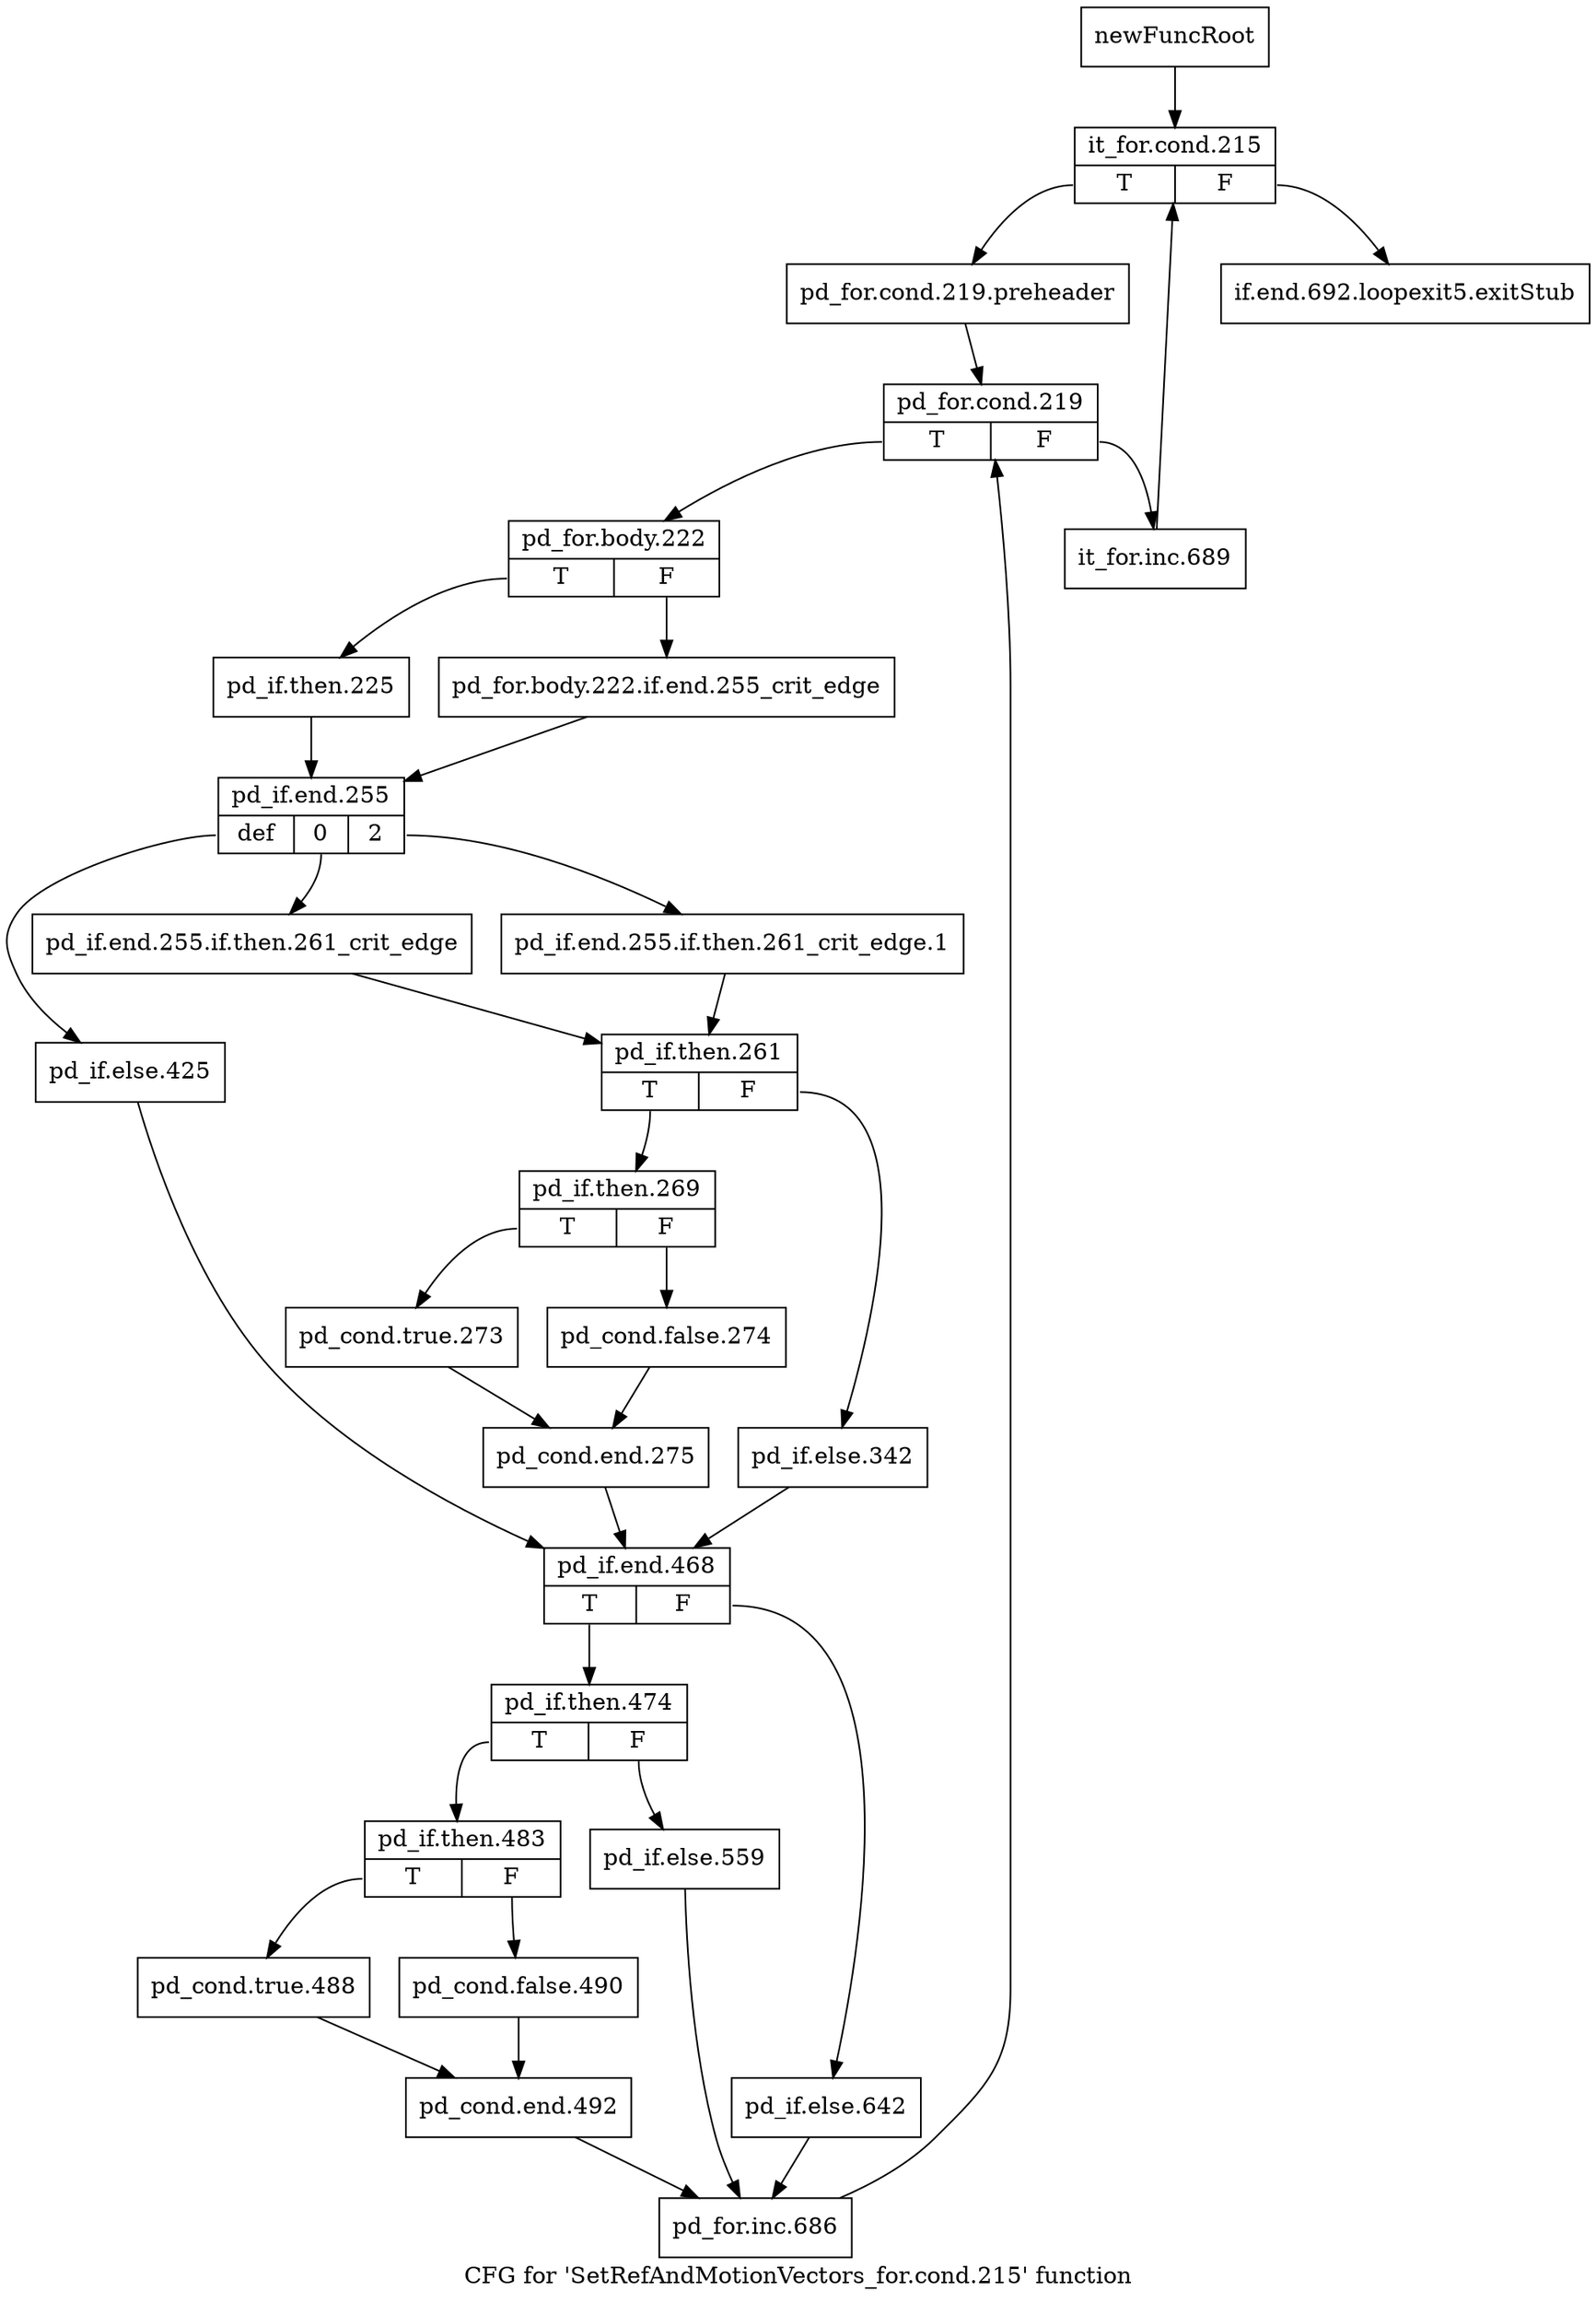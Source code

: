 digraph "CFG for 'SetRefAndMotionVectors_for.cond.215' function" {
	label="CFG for 'SetRefAndMotionVectors_for.cond.215' function";

	Node0x2c697a0 [shape=record,label="{newFuncRoot}"];
	Node0x2c697a0 -> Node0x2c69840;
	Node0x2c697f0 [shape=record,label="{if.end.692.loopexit5.exitStub}"];
	Node0x2c69840 [shape=record,label="{it_for.cond.215|{<s0>T|<s1>F}}"];
	Node0x2c69840:s0 -> Node0x2c69890;
	Node0x2c69840:s1 -> Node0x2c697f0;
	Node0x2c69890 [shape=record,label="{pd_for.cond.219.preheader}"];
	Node0x2c69890 -> Node0x2c698e0;
	Node0x2c698e0 [shape=record,label="{pd_for.cond.219|{<s0>T|<s1>F}}"];
	Node0x2c698e0:s0 -> Node0x2c69980;
	Node0x2c698e0:s1 -> Node0x2c69930;
	Node0x2c69930 [shape=record,label="{it_for.inc.689}"];
	Node0x2c69930 -> Node0x2c69840;
	Node0x2c69980 [shape=record,label="{pd_for.body.222|{<s0>T|<s1>F}}"];
	Node0x2c69980:s0 -> Node0x2c6ab10;
	Node0x2c69980:s1 -> Node0x2c6aac0;
	Node0x2c6aac0 [shape=record,label="{pd_for.body.222.if.end.255_crit_edge}"];
	Node0x2c6aac0 -> Node0x2c6ab60;
	Node0x2c6ab10 [shape=record,label="{pd_if.then.225}"];
	Node0x2c6ab10 -> Node0x2c6ab60;
	Node0x2c6ab60 [shape=record,label="{pd_if.end.255|{<s0>def|<s1>0|<s2>2}}"];
	Node0x2c6ab60:s0 -> Node0x2c6ae30;
	Node0x2c6ab60:s1 -> Node0x2c6ac00;
	Node0x2c6ab60:s2 -> Node0x2c6abb0;
	Node0x2c6abb0 [shape=record,label="{pd_if.end.255.if.then.261_crit_edge.1}"];
	Node0x2c6abb0 -> Node0x2c6ac50;
	Node0x2c6ac00 [shape=record,label="{pd_if.end.255.if.then.261_crit_edge}"];
	Node0x2c6ac00 -> Node0x2c6ac50;
	Node0x2c6ac50 [shape=record,label="{pd_if.then.261|{<s0>T|<s1>F}}"];
	Node0x2c6ac50:s0 -> Node0x2c6acf0;
	Node0x2c6ac50:s1 -> Node0x2c6aca0;
	Node0x2c6aca0 [shape=record,label="{pd_if.else.342}"];
	Node0x2c6aca0 -> Node0x2c6ae80;
	Node0x2c6acf0 [shape=record,label="{pd_if.then.269|{<s0>T|<s1>F}}"];
	Node0x2c6acf0:s0 -> Node0x2c6ad90;
	Node0x2c6acf0:s1 -> Node0x2c6ad40;
	Node0x2c6ad40 [shape=record,label="{pd_cond.false.274}"];
	Node0x2c6ad40 -> Node0x2c6ade0;
	Node0x2c6ad90 [shape=record,label="{pd_cond.true.273}"];
	Node0x2c6ad90 -> Node0x2c6ade0;
	Node0x2c6ade0 [shape=record,label="{pd_cond.end.275}"];
	Node0x2c6ade0 -> Node0x2c6ae80;
	Node0x2c6ae30 [shape=record,label="{pd_if.else.425}"];
	Node0x2c6ae30 -> Node0x2c6ae80;
	Node0x2c6ae80 [shape=record,label="{pd_if.end.468|{<s0>T|<s1>F}}"];
	Node0x2c6ae80:s0 -> Node0x2c6af20;
	Node0x2c6ae80:s1 -> Node0x2c6aed0;
	Node0x2c6aed0 [shape=record,label="{pd_if.else.642}"];
	Node0x2c6aed0 -> Node0x2c6b100;
	Node0x2c6af20 [shape=record,label="{pd_if.then.474|{<s0>T|<s1>F}}"];
	Node0x2c6af20:s0 -> Node0x2c6afc0;
	Node0x2c6af20:s1 -> Node0x2c6af70;
	Node0x2c6af70 [shape=record,label="{pd_if.else.559}"];
	Node0x2c6af70 -> Node0x2c6b100;
	Node0x2c6afc0 [shape=record,label="{pd_if.then.483|{<s0>T|<s1>F}}"];
	Node0x2c6afc0:s0 -> Node0x2c6b060;
	Node0x2c6afc0:s1 -> Node0x2c6b010;
	Node0x2c6b010 [shape=record,label="{pd_cond.false.490}"];
	Node0x2c6b010 -> Node0x2c6b0b0;
	Node0x2c6b060 [shape=record,label="{pd_cond.true.488}"];
	Node0x2c6b060 -> Node0x2c6b0b0;
	Node0x2c6b0b0 [shape=record,label="{pd_cond.end.492}"];
	Node0x2c6b0b0 -> Node0x2c6b100;
	Node0x2c6b100 [shape=record,label="{pd_for.inc.686}"];
	Node0x2c6b100 -> Node0x2c698e0;
}
